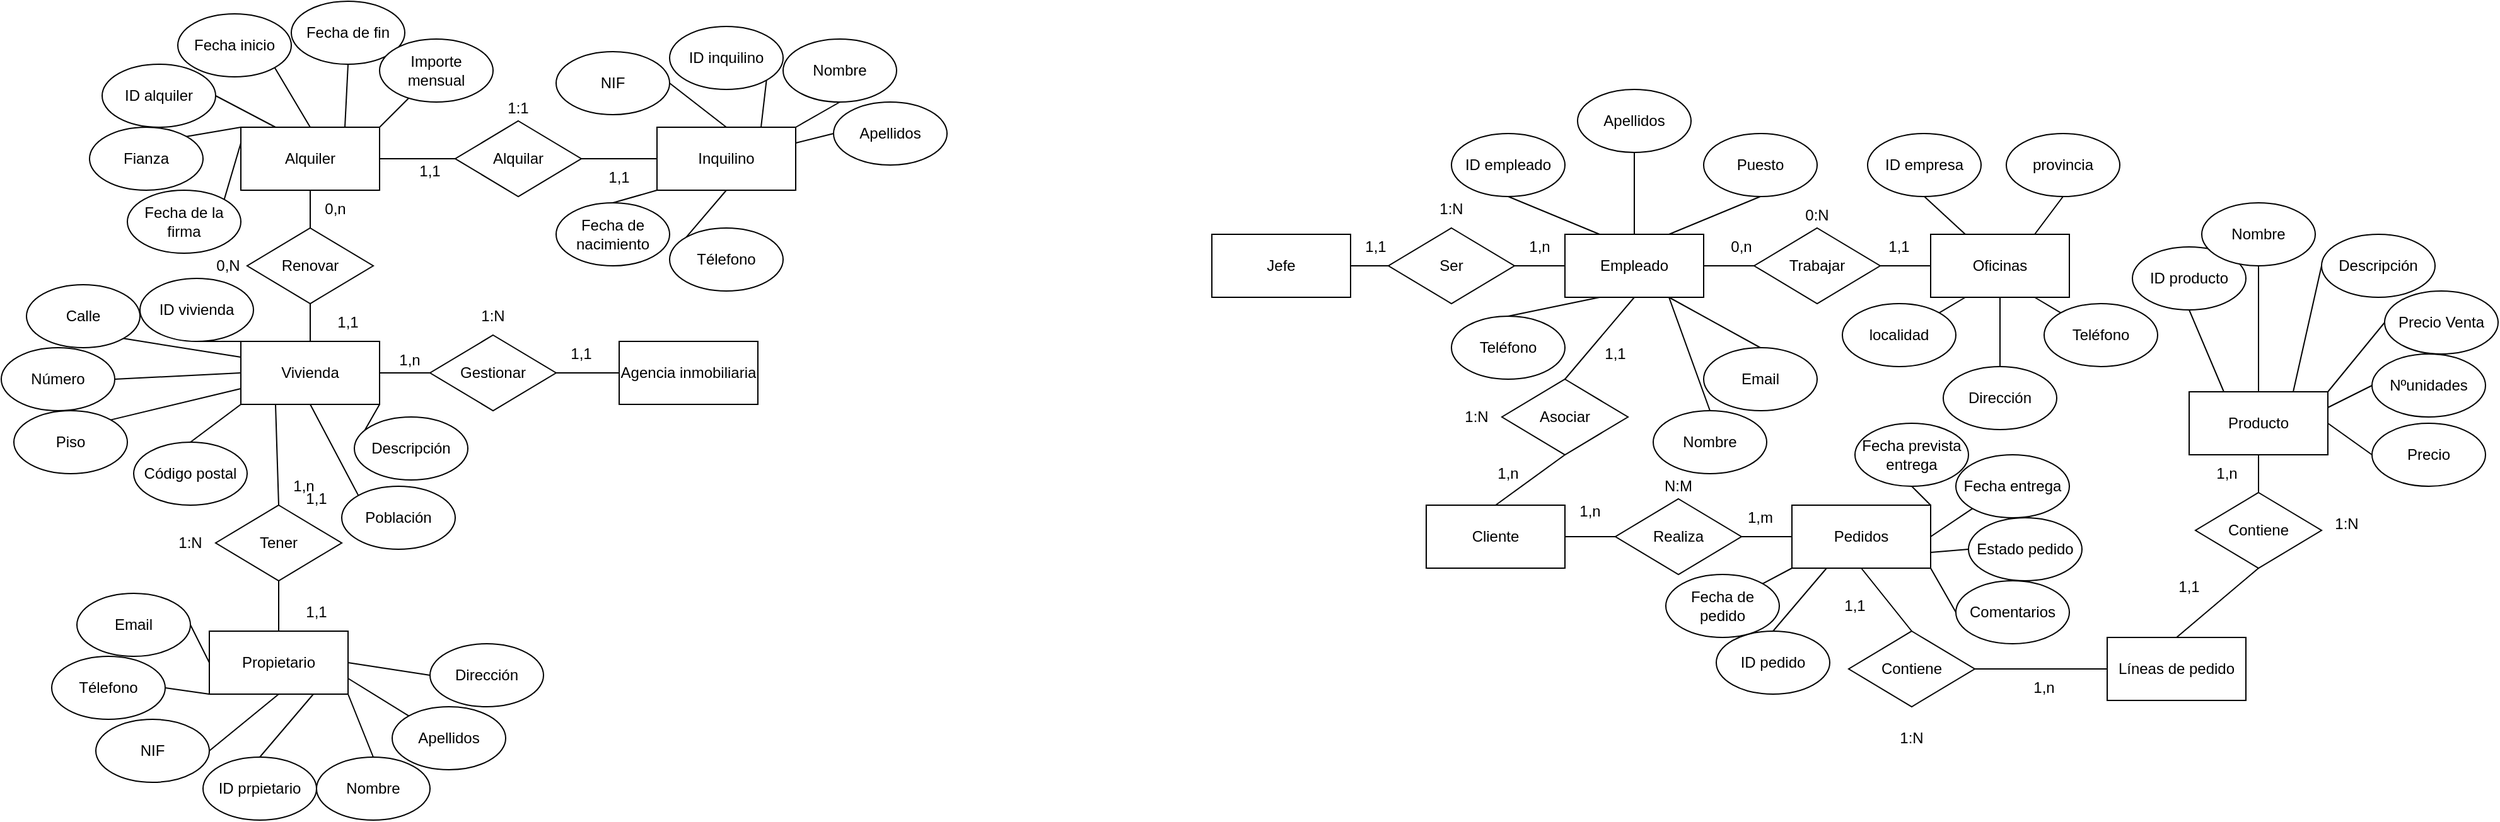 <mxfile version="22.0.4" type="device">
  <diagram name="Página-1" id="ymHSCSZNpB9w1wfMmrl2">
    <mxGraphModel dx="1063" dy="530" grid="1" gridSize="10" guides="1" tooltips="1" connect="1" arrows="1" fold="1" page="1" pageScale="1" pageWidth="827" pageHeight="1169" math="0" shadow="0">
      <root>
        <mxCell id="0" />
        <mxCell id="1" parent="0" />
        <mxCell id="Bia6g73SPW5gVTmrHwiR-15" style="edgeStyle=none;shape=connector;rounded=0;orthogonalLoop=1;jettySize=auto;html=1;exitX=1;exitY=0;exitDx=0;exitDy=0;labelBackgroundColor=default;strokeColor=default;align=center;verticalAlign=middle;fontFamily=Helvetica;fontSize=12;fontColor=default;endArrow=none;" edge="1" parent="1" source="Bia6g73SPW5gVTmrHwiR-1" target="Bia6g73SPW5gVTmrHwiR-11">
          <mxGeometry relative="1" as="geometry" />
        </mxCell>
        <mxCell id="Bia6g73SPW5gVTmrHwiR-16" style="edgeStyle=none;shape=connector;rounded=0;orthogonalLoop=1;jettySize=auto;html=1;exitX=0.75;exitY=0;exitDx=0;exitDy=0;entryX=0.5;entryY=1;entryDx=0;entryDy=0;labelBackgroundColor=default;strokeColor=default;align=center;verticalAlign=middle;fontFamily=Helvetica;fontSize=12;fontColor=default;endArrow=none;" edge="1" parent="1" source="Bia6g73SPW5gVTmrHwiR-1" target="Bia6g73SPW5gVTmrHwiR-10">
          <mxGeometry relative="1" as="geometry" />
        </mxCell>
        <mxCell id="Bia6g73SPW5gVTmrHwiR-17" style="edgeStyle=none;shape=connector;rounded=0;orthogonalLoop=1;jettySize=auto;html=1;exitX=0.5;exitY=0;exitDx=0;exitDy=0;entryX=1;entryY=1;entryDx=0;entryDy=0;labelBackgroundColor=default;strokeColor=default;align=center;verticalAlign=middle;fontFamily=Helvetica;fontSize=12;fontColor=default;endArrow=none;" edge="1" parent="1" source="Bia6g73SPW5gVTmrHwiR-1" target="Bia6g73SPW5gVTmrHwiR-9">
          <mxGeometry relative="1" as="geometry" />
        </mxCell>
        <mxCell id="Bia6g73SPW5gVTmrHwiR-18" style="edgeStyle=none;shape=connector;rounded=0;orthogonalLoop=1;jettySize=auto;html=1;exitX=0.25;exitY=0;exitDx=0;exitDy=0;entryX=1;entryY=0.5;entryDx=0;entryDy=0;labelBackgroundColor=default;strokeColor=default;align=center;verticalAlign=middle;fontFamily=Helvetica;fontSize=12;fontColor=default;endArrow=none;" edge="1" parent="1" source="Bia6g73SPW5gVTmrHwiR-1" target="Bia6g73SPW5gVTmrHwiR-8">
          <mxGeometry relative="1" as="geometry" />
        </mxCell>
        <mxCell id="Bia6g73SPW5gVTmrHwiR-19" style="edgeStyle=none;shape=connector;rounded=0;orthogonalLoop=1;jettySize=auto;html=1;exitX=0;exitY=0;exitDx=0;exitDy=0;entryX=1;entryY=0;entryDx=0;entryDy=0;labelBackgroundColor=default;strokeColor=default;align=center;verticalAlign=middle;fontFamily=Helvetica;fontSize=12;fontColor=default;endArrow=none;" edge="1" parent="1" source="Bia6g73SPW5gVTmrHwiR-1" target="Bia6g73SPW5gVTmrHwiR-12">
          <mxGeometry relative="1" as="geometry" />
        </mxCell>
        <mxCell id="Bia6g73SPW5gVTmrHwiR-20" style="edgeStyle=none;shape=connector;rounded=0;orthogonalLoop=1;jettySize=auto;html=1;exitX=0;exitY=0.25;exitDx=0;exitDy=0;entryX=1;entryY=0;entryDx=0;entryDy=0;labelBackgroundColor=default;strokeColor=default;align=center;verticalAlign=middle;fontFamily=Helvetica;fontSize=12;fontColor=default;endArrow=none;" edge="1" parent="1" source="Bia6g73SPW5gVTmrHwiR-1" target="Bia6g73SPW5gVTmrHwiR-13">
          <mxGeometry relative="1" as="geometry" />
        </mxCell>
        <mxCell id="Bia6g73SPW5gVTmrHwiR-27" style="edgeStyle=none;shape=connector;rounded=0;orthogonalLoop=1;jettySize=auto;html=1;exitX=1;exitY=0.5;exitDx=0;exitDy=0;entryX=0;entryY=0.5;entryDx=0;entryDy=0;labelBackgroundColor=default;strokeColor=default;align=center;verticalAlign=middle;fontFamily=Helvetica;fontSize=12;fontColor=default;endArrow=none;" edge="1" parent="1" source="Bia6g73SPW5gVTmrHwiR-1" target="Bia6g73SPW5gVTmrHwiR-26">
          <mxGeometry relative="1" as="geometry" />
        </mxCell>
        <mxCell id="Bia6g73SPW5gVTmrHwiR-1" value="Alquiler" style="rounded=0;whiteSpace=wrap;html=1;fillColor=default;" vertex="1" parent="1">
          <mxGeometry x="310" y="250" width="110" height="50" as="geometry" />
        </mxCell>
        <mxCell id="Bia6g73SPW5gVTmrHwiR-22" style="edgeStyle=none;shape=connector;rounded=0;orthogonalLoop=1;jettySize=auto;html=1;exitX=0.5;exitY=1;exitDx=0;exitDy=0;entryX=0.5;entryY=0;entryDx=0;entryDy=0;labelBackgroundColor=default;strokeColor=default;align=center;verticalAlign=middle;fontFamily=Helvetica;fontSize=12;fontColor=default;endArrow=none;" edge="1" parent="1" source="Bia6g73SPW5gVTmrHwiR-2" target="Bia6g73SPW5gVTmrHwiR-21">
          <mxGeometry relative="1" as="geometry" />
        </mxCell>
        <mxCell id="Bia6g73SPW5gVTmrHwiR-2" value="Renovar" style="rhombus;whiteSpace=wrap;html=1;" vertex="1" parent="1">
          <mxGeometry x="315" y="330" width="100" height="60" as="geometry" />
        </mxCell>
        <mxCell id="Bia6g73SPW5gVTmrHwiR-6" value="" style="endArrow=none;html=1;rounded=0;labelBackgroundColor=default;strokeColor=default;align=center;verticalAlign=middle;fontFamily=Helvetica;fontSize=11;fontColor=default;shape=connector;entryX=0.5;entryY=1;entryDx=0;entryDy=0;exitX=0.5;exitY=0;exitDx=0;exitDy=0;" edge="1" parent="1" source="Bia6g73SPW5gVTmrHwiR-2" target="Bia6g73SPW5gVTmrHwiR-1">
          <mxGeometry width="50" height="50" relative="1" as="geometry">
            <mxPoint x="390" y="420" as="sourcePoint" />
            <mxPoint x="440" y="370" as="targetPoint" />
          </mxGeometry>
        </mxCell>
        <mxCell id="Bia6g73SPW5gVTmrHwiR-8" value="ID alquiler" style="ellipse;whiteSpace=wrap;html=1;strokeColor=default;align=center;verticalAlign=middle;fontFamily=Helvetica;fontSize=12;fontColor=default;fillColor=default;" vertex="1" parent="1">
          <mxGeometry x="200" y="200" width="90" height="50" as="geometry" />
        </mxCell>
        <mxCell id="Bia6g73SPW5gVTmrHwiR-9" value="Fecha inicio" style="ellipse;whiteSpace=wrap;html=1;strokeColor=default;align=center;verticalAlign=middle;fontFamily=Helvetica;fontSize=12;fontColor=default;fillColor=default;" vertex="1" parent="1">
          <mxGeometry x="260" y="160" width="90" height="50" as="geometry" />
        </mxCell>
        <mxCell id="Bia6g73SPW5gVTmrHwiR-10" value="Fecha de fin" style="ellipse;whiteSpace=wrap;html=1;strokeColor=default;align=center;verticalAlign=middle;fontFamily=Helvetica;fontSize=12;fontColor=default;fillColor=default;" vertex="1" parent="1">
          <mxGeometry x="350" y="150" width="90" height="50" as="geometry" />
        </mxCell>
        <mxCell id="Bia6g73SPW5gVTmrHwiR-11" value="Importe mensual" style="ellipse;whiteSpace=wrap;html=1;strokeColor=default;align=center;verticalAlign=middle;fontFamily=Helvetica;fontSize=12;fontColor=default;fillColor=default;" vertex="1" parent="1">
          <mxGeometry x="420" y="180" width="90" height="50" as="geometry" />
        </mxCell>
        <mxCell id="Bia6g73SPW5gVTmrHwiR-12" value="Fianza" style="ellipse;whiteSpace=wrap;html=1;strokeColor=default;align=center;verticalAlign=middle;fontFamily=Helvetica;fontSize=12;fontColor=default;fillColor=default;" vertex="1" parent="1">
          <mxGeometry x="190" y="250" width="90" height="50" as="geometry" />
        </mxCell>
        <mxCell id="Bia6g73SPW5gVTmrHwiR-13" value="Fecha de la firma" style="ellipse;whiteSpace=wrap;html=1;strokeColor=default;align=center;verticalAlign=middle;fontFamily=Helvetica;fontSize=12;fontColor=default;fillColor=default;" vertex="1" parent="1">
          <mxGeometry x="220" y="300" width="90" height="50" as="geometry" />
        </mxCell>
        <mxCell id="Bia6g73SPW5gVTmrHwiR-14" style="edgeStyle=none;shape=connector;rounded=0;orthogonalLoop=1;jettySize=auto;html=1;exitX=0.5;exitY=1;exitDx=0;exitDy=0;labelBackgroundColor=default;strokeColor=default;align=center;verticalAlign=middle;fontFamily=Helvetica;fontSize=12;fontColor=default;endArrow=none;" edge="1" parent="1" source="Bia6g73SPW5gVTmrHwiR-11" target="Bia6g73SPW5gVTmrHwiR-11">
          <mxGeometry relative="1" as="geometry" />
        </mxCell>
        <mxCell id="Bia6g73SPW5gVTmrHwiR-43" style="edgeStyle=none;shape=connector;rounded=0;orthogonalLoop=1;jettySize=auto;html=1;exitX=1;exitY=0.5;exitDx=0;exitDy=0;entryX=0;entryY=0.5;entryDx=0;entryDy=0;labelBackgroundColor=default;strokeColor=default;align=center;verticalAlign=middle;fontFamily=Helvetica;fontSize=12;fontColor=default;endArrow=none;" edge="1" parent="1" source="Bia6g73SPW5gVTmrHwiR-21" target="Bia6g73SPW5gVTmrHwiR-42">
          <mxGeometry relative="1" as="geometry" />
        </mxCell>
        <mxCell id="Bia6g73SPW5gVTmrHwiR-53" style="edgeStyle=none;shape=connector;rounded=0;orthogonalLoop=1;jettySize=auto;html=1;exitX=0;exitY=0;exitDx=0;exitDy=0;entryX=0.5;entryY=1;entryDx=0;entryDy=0;labelBackgroundColor=default;strokeColor=default;align=center;verticalAlign=middle;fontFamily=Helvetica;fontSize=12;fontColor=default;endArrow=none;" edge="1" parent="1" source="Bia6g73SPW5gVTmrHwiR-21" target="Bia6g73SPW5gVTmrHwiR-46">
          <mxGeometry relative="1" as="geometry" />
        </mxCell>
        <mxCell id="Bia6g73SPW5gVTmrHwiR-54" style="edgeStyle=none;shape=connector;rounded=0;orthogonalLoop=1;jettySize=auto;html=1;exitX=0;exitY=0.25;exitDx=0;exitDy=0;entryX=1;entryY=1;entryDx=0;entryDy=0;labelBackgroundColor=default;strokeColor=default;align=center;verticalAlign=middle;fontFamily=Helvetica;fontSize=12;fontColor=default;endArrow=none;" edge="1" parent="1" source="Bia6g73SPW5gVTmrHwiR-21" target="Bia6g73SPW5gVTmrHwiR-47">
          <mxGeometry relative="1" as="geometry" />
        </mxCell>
        <mxCell id="Bia6g73SPW5gVTmrHwiR-55" style="edgeStyle=none;shape=connector;rounded=0;orthogonalLoop=1;jettySize=auto;html=1;exitX=0;exitY=0.5;exitDx=0;exitDy=0;entryX=1;entryY=0.5;entryDx=0;entryDy=0;labelBackgroundColor=default;strokeColor=default;align=center;verticalAlign=middle;fontFamily=Helvetica;fontSize=12;fontColor=default;endArrow=none;" edge="1" parent="1" source="Bia6g73SPW5gVTmrHwiR-21" target="Bia6g73SPW5gVTmrHwiR-48">
          <mxGeometry relative="1" as="geometry" />
        </mxCell>
        <mxCell id="Bia6g73SPW5gVTmrHwiR-56" style="edgeStyle=none;shape=connector;rounded=0;orthogonalLoop=1;jettySize=auto;html=1;exitX=0;exitY=0.75;exitDx=0;exitDy=0;entryX=1;entryY=0;entryDx=0;entryDy=0;labelBackgroundColor=default;strokeColor=default;align=center;verticalAlign=middle;fontFamily=Helvetica;fontSize=12;fontColor=default;endArrow=none;" edge="1" parent="1" source="Bia6g73SPW5gVTmrHwiR-21" target="Bia6g73SPW5gVTmrHwiR-49">
          <mxGeometry relative="1" as="geometry" />
        </mxCell>
        <mxCell id="Bia6g73SPW5gVTmrHwiR-58" style="edgeStyle=none;shape=connector;rounded=0;orthogonalLoop=1;jettySize=auto;html=1;exitX=0;exitY=1;exitDx=0;exitDy=0;entryX=0.5;entryY=0;entryDx=0;entryDy=0;labelBackgroundColor=default;strokeColor=default;align=center;verticalAlign=middle;fontFamily=Helvetica;fontSize=12;fontColor=default;endArrow=none;" edge="1" parent="1" source="Bia6g73SPW5gVTmrHwiR-21" target="Bia6g73SPW5gVTmrHwiR-50">
          <mxGeometry relative="1" as="geometry" />
        </mxCell>
        <mxCell id="Bia6g73SPW5gVTmrHwiR-59" style="edgeStyle=none;shape=connector;rounded=0;orthogonalLoop=1;jettySize=auto;html=1;exitX=0.5;exitY=1;exitDx=0;exitDy=0;entryX=0;entryY=0;entryDx=0;entryDy=0;labelBackgroundColor=default;strokeColor=default;align=center;verticalAlign=middle;fontFamily=Helvetica;fontSize=12;fontColor=default;endArrow=none;" edge="1" parent="1" source="Bia6g73SPW5gVTmrHwiR-21" target="Bia6g73SPW5gVTmrHwiR-51">
          <mxGeometry relative="1" as="geometry" />
        </mxCell>
        <mxCell id="Bia6g73SPW5gVTmrHwiR-60" style="edgeStyle=none;shape=connector;rounded=0;orthogonalLoop=1;jettySize=auto;html=1;exitX=1;exitY=1;exitDx=0;exitDy=0;entryX=0;entryY=0.5;entryDx=0;entryDy=0;labelBackgroundColor=default;strokeColor=default;align=center;verticalAlign=middle;fontFamily=Helvetica;fontSize=12;fontColor=default;endArrow=none;" edge="1" parent="1" source="Bia6g73SPW5gVTmrHwiR-21" target="Bia6g73SPW5gVTmrHwiR-52">
          <mxGeometry relative="1" as="geometry" />
        </mxCell>
        <mxCell id="Bia6g73SPW5gVTmrHwiR-63" style="edgeStyle=none;shape=connector;rounded=0;orthogonalLoop=1;jettySize=auto;html=1;exitX=0.25;exitY=1;exitDx=0;exitDy=0;entryX=0.5;entryY=0;entryDx=0;entryDy=0;labelBackgroundColor=default;strokeColor=default;align=center;verticalAlign=middle;fontFamily=Helvetica;fontSize=12;fontColor=default;endArrow=none;" edge="1" parent="1" source="Bia6g73SPW5gVTmrHwiR-21" target="Bia6g73SPW5gVTmrHwiR-61">
          <mxGeometry relative="1" as="geometry" />
        </mxCell>
        <mxCell id="Bia6g73SPW5gVTmrHwiR-21" value="Vivienda" style="rounded=0;whiteSpace=wrap;html=1;fillColor=default;" vertex="1" parent="1">
          <mxGeometry x="310" y="420" width="110" height="50" as="geometry" />
        </mxCell>
        <mxCell id="Bia6g73SPW5gVTmrHwiR-23" value="0,n" style="text;html=1;strokeColor=none;fillColor=none;align=center;verticalAlign=middle;whiteSpace=wrap;rounded=0;fontSize=12;fontFamily=Helvetica;fontColor=default;" vertex="1" parent="1">
          <mxGeometry x="355" y="300" width="60" height="30" as="geometry" />
        </mxCell>
        <mxCell id="Bia6g73SPW5gVTmrHwiR-24" value="1,1" style="text;html=1;strokeColor=none;fillColor=none;align=center;verticalAlign=middle;whiteSpace=wrap;rounded=0;fontSize=12;fontFamily=Helvetica;fontColor=default;" vertex="1" parent="1">
          <mxGeometry x="365" y="390" width="60" height="30" as="geometry" />
        </mxCell>
        <mxCell id="Bia6g73SPW5gVTmrHwiR-25" value="0,N" style="text;html=1;strokeColor=none;fillColor=none;align=center;verticalAlign=middle;whiteSpace=wrap;rounded=0;fontSize=12;fontFamily=Helvetica;fontColor=default;" vertex="1" parent="1">
          <mxGeometry x="270" y="345" width="60" height="30" as="geometry" />
        </mxCell>
        <mxCell id="Bia6g73SPW5gVTmrHwiR-29" style="edgeStyle=none;shape=connector;rounded=0;orthogonalLoop=1;jettySize=auto;html=1;exitX=1;exitY=0.5;exitDx=0;exitDy=0;entryX=0;entryY=0.5;entryDx=0;entryDy=0;labelBackgroundColor=default;strokeColor=default;align=center;verticalAlign=middle;fontFamily=Helvetica;fontSize=12;fontColor=default;endArrow=none;" edge="1" parent="1" source="Bia6g73SPW5gVTmrHwiR-26" target="Bia6g73SPW5gVTmrHwiR-28">
          <mxGeometry relative="1" as="geometry" />
        </mxCell>
        <mxCell id="Bia6g73SPW5gVTmrHwiR-26" value="Alquilar" style="rhombus;whiteSpace=wrap;html=1;" vertex="1" parent="1">
          <mxGeometry x="480" y="245" width="100" height="60" as="geometry" />
        </mxCell>
        <mxCell id="Bia6g73SPW5gVTmrHwiR-36" style="edgeStyle=none;shape=connector;rounded=0;orthogonalLoop=1;jettySize=auto;html=1;exitX=1;exitY=0.25;exitDx=0;exitDy=0;entryX=0;entryY=0.5;entryDx=0;entryDy=0;labelBackgroundColor=default;strokeColor=default;align=center;verticalAlign=middle;fontFamily=Helvetica;fontSize=12;fontColor=default;endArrow=none;" edge="1" parent="1" source="Bia6g73SPW5gVTmrHwiR-28" target="Bia6g73SPW5gVTmrHwiR-33">
          <mxGeometry relative="1" as="geometry" />
        </mxCell>
        <mxCell id="Bia6g73SPW5gVTmrHwiR-37" style="edgeStyle=none;shape=connector;rounded=0;orthogonalLoop=1;jettySize=auto;html=1;exitX=1;exitY=0;exitDx=0;exitDy=0;entryX=0.5;entryY=1;entryDx=0;entryDy=0;labelBackgroundColor=default;strokeColor=default;align=center;verticalAlign=middle;fontFamily=Helvetica;fontSize=12;fontColor=default;endArrow=none;" edge="1" parent="1" source="Bia6g73SPW5gVTmrHwiR-28" target="Bia6g73SPW5gVTmrHwiR-32">
          <mxGeometry relative="1" as="geometry" />
        </mxCell>
        <mxCell id="Bia6g73SPW5gVTmrHwiR-38" style="edgeStyle=none;shape=connector;rounded=0;orthogonalLoop=1;jettySize=auto;html=1;exitX=0.75;exitY=0;exitDx=0;exitDy=0;entryX=1;entryY=1;entryDx=0;entryDy=0;labelBackgroundColor=default;strokeColor=default;align=center;verticalAlign=middle;fontFamily=Helvetica;fontSize=12;fontColor=default;endArrow=none;" edge="1" parent="1" source="Bia6g73SPW5gVTmrHwiR-28" target="Bia6g73SPW5gVTmrHwiR-31">
          <mxGeometry relative="1" as="geometry" />
        </mxCell>
        <mxCell id="Bia6g73SPW5gVTmrHwiR-39" style="edgeStyle=none;shape=connector;rounded=0;orthogonalLoop=1;jettySize=auto;html=1;exitX=0.5;exitY=0;exitDx=0;exitDy=0;entryX=1;entryY=0.5;entryDx=0;entryDy=0;labelBackgroundColor=default;strokeColor=default;align=center;verticalAlign=middle;fontFamily=Helvetica;fontSize=12;fontColor=default;endArrow=none;" edge="1" parent="1" source="Bia6g73SPW5gVTmrHwiR-28" target="Bia6g73SPW5gVTmrHwiR-30">
          <mxGeometry relative="1" as="geometry" />
        </mxCell>
        <mxCell id="Bia6g73SPW5gVTmrHwiR-40" style="edgeStyle=none;shape=connector;rounded=0;orthogonalLoop=1;jettySize=auto;html=1;exitX=0;exitY=1;exitDx=0;exitDy=0;entryX=0.5;entryY=0;entryDx=0;entryDy=0;labelBackgroundColor=default;strokeColor=default;align=center;verticalAlign=middle;fontFamily=Helvetica;fontSize=12;fontColor=default;endArrow=none;" edge="1" parent="1" source="Bia6g73SPW5gVTmrHwiR-28" target="Bia6g73SPW5gVTmrHwiR-34">
          <mxGeometry relative="1" as="geometry" />
        </mxCell>
        <mxCell id="Bia6g73SPW5gVTmrHwiR-41" style="edgeStyle=none;shape=connector;rounded=0;orthogonalLoop=1;jettySize=auto;html=1;exitX=0.5;exitY=1;exitDx=0;exitDy=0;entryX=0;entryY=0;entryDx=0;entryDy=0;labelBackgroundColor=default;strokeColor=default;align=center;verticalAlign=middle;fontFamily=Helvetica;fontSize=12;fontColor=default;endArrow=none;" edge="1" parent="1" source="Bia6g73SPW5gVTmrHwiR-28" target="Bia6g73SPW5gVTmrHwiR-35">
          <mxGeometry relative="1" as="geometry" />
        </mxCell>
        <mxCell id="Bia6g73SPW5gVTmrHwiR-28" value="Inquilino" style="rounded=0;whiteSpace=wrap;html=1;fillColor=default;" vertex="1" parent="1">
          <mxGeometry x="640" y="250" width="110" height="50" as="geometry" />
        </mxCell>
        <mxCell id="Bia6g73SPW5gVTmrHwiR-30" value="NIF" style="ellipse;whiteSpace=wrap;html=1;strokeColor=default;align=center;verticalAlign=middle;fontFamily=Helvetica;fontSize=12;fontColor=default;fillColor=default;" vertex="1" parent="1">
          <mxGeometry x="560" y="190" width="90" height="50" as="geometry" />
        </mxCell>
        <mxCell id="Bia6g73SPW5gVTmrHwiR-31" value="ID inquilino" style="ellipse;whiteSpace=wrap;html=1;strokeColor=default;align=center;verticalAlign=middle;fontFamily=Helvetica;fontSize=12;fontColor=default;fillColor=default;" vertex="1" parent="1">
          <mxGeometry x="650" y="170" width="90" height="50" as="geometry" />
        </mxCell>
        <mxCell id="Bia6g73SPW5gVTmrHwiR-32" value="Nombre" style="ellipse;whiteSpace=wrap;html=1;strokeColor=default;align=center;verticalAlign=middle;fontFamily=Helvetica;fontSize=12;fontColor=default;fillColor=default;" vertex="1" parent="1">
          <mxGeometry x="740" y="180" width="90" height="50" as="geometry" />
        </mxCell>
        <mxCell id="Bia6g73SPW5gVTmrHwiR-33" value="Apellidos" style="ellipse;whiteSpace=wrap;html=1;strokeColor=default;align=center;verticalAlign=middle;fontFamily=Helvetica;fontSize=12;fontColor=default;fillColor=default;" vertex="1" parent="1">
          <mxGeometry x="780" y="230" width="90" height="50" as="geometry" />
        </mxCell>
        <mxCell id="Bia6g73SPW5gVTmrHwiR-34" value="Fecha de nacimiento" style="ellipse;whiteSpace=wrap;html=1;strokeColor=default;align=center;verticalAlign=middle;fontFamily=Helvetica;fontSize=12;fontColor=default;fillColor=default;" vertex="1" parent="1">
          <mxGeometry x="560" y="310" width="90" height="50" as="geometry" />
        </mxCell>
        <mxCell id="Bia6g73SPW5gVTmrHwiR-35" value="Télefono" style="ellipse;whiteSpace=wrap;html=1;strokeColor=default;align=center;verticalAlign=middle;fontFamily=Helvetica;fontSize=12;fontColor=default;fillColor=default;" vertex="1" parent="1">
          <mxGeometry x="650" y="330" width="90" height="50" as="geometry" />
        </mxCell>
        <mxCell id="Bia6g73SPW5gVTmrHwiR-45" style="edgeStyle=none;shape=connector;rounded=0;orthogonalLoop=1;jettySize=auto;html=1;exitX=1;exitY=0.5;exitDx=0;exitDy=0;entryX=0;entryY=0.5;entryDx=0;entryDy=0;labelBackgroundColor=default;strokeColor=default;align=center;verticalAlign=middle;fontFamily=Helvetica;fontSize=12;fontColor=default;endArrow=none;" edge="1" parent="1" source="Bia6g73SPW5gVTmrHwiR-42" target="Bia6g73SPW5gVTmrHwiR-44">
          <mxGeometry relative="1" as="geometry" />
        </mxCell>
        <mxCell id="Bia6g73SPW5gVTmrHwiR-42" value="Gestionar" style="rhombus;whiteSpace=wrap;html=1;" vertex="1" parent="1">
          <mxGeometry x="460" y="415" width="100" height="60" as="geometry" />
        </mxCell>
        <mxCell id="Bia6g73SPW5gVTmrHwiR-44" value="Agencia inmobiliaria" style="rounded=0;whiteSpace=wrap;html=1;fillColor=default;" vertex="1" parent="1">
          <mxGeometry x="610" y="420" width="110" height="50" as="geometry" />
        </mxCell>
        <mxCell id="Bia6g73SPW5gVTmrHwiR-46" value="ID vivienda" style="ellipse;whiteSpace=wrap;html=1;strokeColor=default;align=center;verticalAlign=middle;fontFamily=Helvetica;fontSize=12;fontColor=default;fillColor=default;" vertex="1" parent="1">
          <mxGeometry x="230" y="370" width="90" height="50" as="geometry" />
        </mxCell>
        <mxCell id="Bia6g73SPW5gVTmrHwiR-47" value="Calle" style="ellipse;whiteSpace=wrap;html=1;strokeColor=default;align=center;verticalAlign=middle;fontFamily=Helvetica;fontSize=12;fontColor=default;fillColor=default;" vertex="1" parent="1">
          <mxGeometry x="140" y="375" width="90" height="50" as="geometry" />
        </mxCell>
        <mxCell id="Bia6g73SPW5gVTmrHwiR-48" value="Número" style="ellipse;whiteSpace=wrap;html=1;strokeColor=default;align=center;verticalAlign=middle;fontFamily=Helvetica;fontSize=12;fontColor=default;fillColor=default;" vertex="1" parent="1">
          <mxGeometry x="120" y="425" width="90" height="50" as="geometry" />
        </mxCell>
        <mxCell id="Bia6g73SPW5gVTmrHwiR-49" value="Piso" style="ellipse;whiteSpace=wrap;html=1;strokeColor=default;align=center;verticalAlign=middle;fontFamily=Helvetica;fontSize=12;fontColor=default;fillColor=default;" vertex="1" parent="1">
          <mxGeometry x="130" y="475" width="90" height="50" as="geometry" />
        </mxCell>
        <mxCell id="Bia6g73SPW5gVTmrHwiR-50" value="Código postal" style="ellipse;whiteSpace=wrap;html=1;strokeColor=default;align=center;verticalAlign=middle;fontFamily=Helvetica;fontSize=12;fontColor=default;fillColor=default;" vertex="1" parent="1">
          <mxGeometry x="225" y="500" width="90" height="50" as="geometry" />
        </mxCell>
        <mxCell id="Bia6g73SPW5gVTmrHwiR-51" value="Población" style="ellipse;whiteSpace=wrap;html=1;strokeColor=default;align=center;verticalAlign=middle;fontFamily=Helvetica;fontSize=12;fontColor=default;fillColor=default;" vertex="1" parent="1">
          <mxGeometry x="390" y="535" width="90" height="50" as="geometry" />
        </mxCell>
        <mxCell id="Bia6g73SPW5gVTmrHwiR-52" value="Descripción" style="ellipse;whiteSpace=wrap;html=1;strokeColor=default;align=center;verticalAlign=middle;fontFamily=Helvetica;fontSize=12;fontColor=default;fillColor=default;" vertex="1" parent="1">
          <mxGeometry x="400" y="480" width="90" height="50" as="geometry" />
        </mxCell>
        <mxCell id="Bia6g73SPW5gVTmrHwiR-64" style="edgeStyle=none;shape=connector;rounded=0;orthogonalLoop=1;jettySize=auto;html=1;exitX=0.5;exitY=1;exitDx=0;exitDy=0;entryX=0.5;entryY=0;entryDx=0;entryDy=0;labelBackgroundColor=default;strokeColor=default;align=center;verticalAlign=middle;fontFamily=Helvetica;fontSize=12;fontColor=default;endArrow=none;" edge="1" parent="1" source="Bia6g73SPW5gVTmrHwiR-61" target="Bia6g73SPW5gVTmrHwiR-62">
          <mxGeometry relative="1" as="geometry" />
        </mxCell>
        <mxCell id="Bia6g73SPW5gVTmrHwiR-61" value="Tener" style="rhombus;whiteSpace=wrap;html=1;" vertex="1" parent="1">
          <mxGeometry x="290" y="550" width="100" height="60" as="geometry" />
        </mxCell>
        <mxCell id="Bia6g73SPW5gVTmrHwiR-78" style="edgeStyle=none;shape=connector;rounded=0;orthogonalLoop=1;jettySize=auto;html=1;exitX=1;exitY=0.5;exitDx=0;exitDy=0;entryX=0;entryY=0.5;entryDx=0;entryDy=0;labelBackgroundColor=default;strokeColor=default;align=center;verticalAlign=middle;fontFamily=Helvetica;fontSize=12;fontColor=default;endArrow=none;" edge="1" parent="1" source="Bia6g73SPW5gVTmrHwiR-62" target="Bia6g73SPW5gVTmrHwiR-76">
          <mxGeometry relative="1" as="geometry" />
        </mxCell>
        <mxCell id="Bia6g73SPW5gVTmrHwiR-79" style="edgeStyle=none;shape=connector;rounded=0;orthogonalLoop=1;jettySize=auto;html=1;exitX=1;exitY=0.75;exitDx=0;exitDy=0;entryX=0;entryY=0;entryDx=0;entryDy=0;labelBackgroundColor=default;strokeColor=default;align=center;verticalAlign=middle;fontFamily=Helvetica;fontSize=12;fontColor=default;endArrow=none;" edge="1" parent="1" source="Bia6g73SPW5gVTmrHwiR-62" target="Bia6g73SPW5gVTmrHwiR-73">
          <mxGeometry relative="1" as="geometry" />
        </mxCell>
        <mxCell id="Bia6g73SPW5gVTmrHwiR-80" style="edgeStyle=none;shape=connector;rounded=0;orthogonalLoop=1;jettySize=auto;html=1;exitX=1;exitY=1;exitDx=0;exitDy=0;entryX=0.5;entryY=0;entryDx=0;entryDy=0;labelBackgroundColor=default;strokeColor=default;align=center;verticalAlign=middle;fontFamily=Helvetica;fontSize=12;fontColor=default;endArrow=none;" edge="1" parent="1" source="Bia6g73SPW5gVTmrHwiR-62" target="Bia6g73SPW5gVTmrHwiR-72">
          <mxGeometry relative="1" as="geometry" />
        </mxCell>
        <mxCell id="Bia6g73SPW5gVTmrHwiR-81" style="edgeStyle=none;shape=connector;rounded=0;orthogonalLoop=1;jettySize=auto;html=1;exitX=0.75;exitY=1;exitDx=0;exitDy=0;entryX=0.5;entryY=0;entryDx=0;entryDy=0;labelBackgroundColor=default;strokeColor=default;align=center;verticalAlign=middle;fontFamily=Helvetica;fontSize=12;fontColor=default;endArrow=none;" edge="1" parent="1" source="Bia6g73SPW5gVTmrHwiR-62" target="Bia6g73SPW5gVTmrHwiR-71">
          <mxGeometry relative="1" as="geometry" />
        </mxCell>
        <mxCell id="Bia6g73SPW5gVTmrHwiR-82" style="edgeStyle=none;shape=connector;rounded=0;orthogonalLoop=1;jettySize=auto;html=1;exitX=0.5;exitY=1;exitDx=0;exitDy=0;entryX=1;entryY=0.5;entryDx=0;entryDy=0;labelBackgroundColor=default;strokeColor=default;align=center;verticalAlign=middle;fontFamily=Helvetica;fontSize=12;fontColor=default;endArrow=none;" edge="1" parent="1" source="Bia6g73SPW5gVTmrHwiR-62" target="Bia6g73SPW5gVTmrHwiR-70">
          <mxGeometry relative="1" as="geometry" />
        </mxCell>
        <mxCell id="Bia6g73SPW5gVTmrHwiR-83" style="edgeStyle=none;shape=connector;rounded=0;orthogonalLoop=1;jettySize=auto;html=1;exitX=0;exitY=1;exitDx=0;exitDy=0;entryX=1;entryY=0.5;entryDx=0;entryDy=0;labelBackgroundColor=default;strokeColor=default;align=center;verticalAlign=middle;fontFamily=Helvetica;fontSize=12;fontColor=default;endArrow=none;" edge="1" parent="1" source="Bia6g73SPW5gVTmrHwiR-62" target="Bia6g73SPW5gVTmrHwiR-74">
          <mxGeometry relative="1" as="geometry" />
        </mxCell>
        <mxCell id="Bia6g73SPW5gVTmrHwiR-84" style="edgeStyle=none;shape=connector;rounded=0;orthogonalLoop=1;jettySize=auto;html=1;exitX=0;exitY=0.5;exitDx=0;exitDy=0;entryX=1;entryY=0.5;entryDx=0;entryDy=0;labelBackgroundColor=default;strokeColor=default;align=center;verticalAlign=middle;fontFamily=Helvetica;fontSize=12;fontColor=default;endArrow=none;" edge="1" parent="1" source="Bia6g73SPW5gVTmrHwiR-62" target="Bia6g73SPW5gVTmrHwiR-77">
          <mxGeometry relative="1" as="geometry" />
        </mxCell>
        <mxCell id="Bia6g73SPW5gVTmrHwiR-62" value="Propietario" style="rounded=0;whiteSpace=wrap;html=1;fillColor=default;" vertex="1" parent="1">
          <mxGeometry x="285" y="650" width="110" height="50" as="geometry" />
        </mxCell>
        <mxCell id="Bia6g73SPW5gVTmrHwiR-70" value="NIF" style="ellipse;whiteSpace=wrap;html=1;strokeColor=default;align=center;verticalAlign=middle;fontFamily=Helvetica;fontSize=12;fontColor=default;fillColor=default;" vertex="1" parent="1">
          <mxGeometry x="195" y="720" width="90" height="50" as="geometry" />
        </mxCell>
        <mxCell id="Bia6g73SPW5gVTmrHwiR-71" value="ID prpietario" style="ellipse;whiteSpace=wrap;html=1;strokeColor=default;align=center;verticalAlign=middle;fontFamily=Helvetica;fontSize=12;fontColor=default;fillColor=default;" vertex="1" parent="1">
          <mxGeometry x="280" y="750" width="90" height="50" as="geometry" />
        </mxCell>
        <mxCell id="Bia6g73SPW5gVTmrHwiR-72" value="Nombre" style="ellipse;whiteSpace=wrap;html=1;strokeColor=default;align=center;verticalAlign=middle;fontFamily=Helvetica;fontSize=12;fontColor=default;fillColor=default;" vertex="1" parent="1">
          <mxGeometry x="370" y="750" width="90" height="50" as="geometry" />
        </mxCell>
        <mxCell id="Bia6g73SPW5gVTmrHwiR-73" value="Apellidos" style="ellipse;whiteSpace=wrap;html=1;strokeColor=default;align=center;verticalAlign=middle;fontFamily=Helvetica;fontSize=12;fontColor=default;fillColor=default;" vertex="1" parent="1">
          <mxGeometry x="430" y="710" width="90" height="50" as="geometry" />
        </mxCell>
        <mxCell id="Bia6g73SPW5gVTmrHwiR-74" value="Télefono" style="ellipse;whiteSpace=wrap;html=1;strokeColor=default;align=center;verticalAlign=middle;fontFamily=Helvetica;fontSize=12;fontColor=default;fillColor=default;" vertex="1" parent="1">
          <mxGeometry x="160" y="670" width="90" height="50" as="geometry" />
        </mxCell>
        <mxCell id="Bia6g73SPW5gVTmrHwiR-76" value="Dirección" style="ellipse;whiteSpace=wrap;html=1;strokeColor=default;align=center;verticalAlign=middle;fontFamily=Helvetica;fontSize=12;fontColor=default;fillColor=default;" vertex="1" parent="1">
          <mxGeometry x="460" y="660" width="90" height="50" as="geometry" />
        </mxCell>
        <mxCell id="Bia6g73SPW5gVTmrHwiR-77" value="Email" style="ellipse;whiteSpace=wrap;html=1;strokeColor=default;align=center;verticalAlign=middle;fontFamily=Helvetica;fontSize=12;fontColor=default;fillColor=default;" vertex="1" parent="1">
          <mxGeometry x="180" y="620" width="90" height="50" as="geometry" />
        </mxCell>
        <mxCell id="Bia6g73SPW5gVTmrHwiR-85" value="1,n" style="text;html=1;strokeColor=none;fillColor=none;align=center;verticalAlign=middle;whiteSpace=wrap;rounded=0;fontSize=12;fontFamily=Helvetica;fontColor=default;" vertex="1" parent="1">
          <mxGeometry x="330" y="520" width="60" height="30" as="geometry" />
        </mxCell>
        <mxCell id="Bia6g73SPW5gVTmrHwiR-86" value="1,1" style="text;html=1;strokeColor=none;fillColor=none;align=center;verticalAlign=middle;whiteSpace=wrap;rounded=0;fontSize=12;fontFamily=Helvetica;fontColor=default;" vertex="1" parent="1">
          <mxGeometry x="340" y="530" width="60" height="30" as="geometry" />
        </mxCell>
        <mxCell id="Bia6g73SPW5gVTmrHwiR-87" value="1,1" style="text;html=1;strokeColor=none;fillColor=none;align=center;verticalAlign=middle;whiteSpace=wrap;rounded=0;fontSize=12;fontFamily=Helvetica;fontColor=default;" vertex="1" parent="1">
          <mxGeometry x="340" y="620" width="60" height="30" as="geometry" />
        </mxCell>
        <mxCell id="Bia6g73SPW5gVTmrHwiR-88" value="1:N" style="text;html=1;strokeColor=none;fillColor=none;align=center;verticalAlign=middle;whiteSpace=wrap;rounded=0;fontSize=12;fontFamily=Helvetica;fontColor=default;" vertex="1" parent="1">
          <mxGeometry x="240" y="565" width="60" height="30" as="geometry" />
        </mxCell>
        <mxCell id="Bia6g73SPW5gVTmrHwiR-89" value="1,n" style="text;html=1;strokeColor=none;fillColor=none;align=center;verticalAlign=middle;whiteSpace=wrap;rounded=0;fontSize=12;fontFamily=Helvetica;fontColor=default;" vertex="1" parent="1">
          <mxGeometry x="414" y="420" width="60" height="30" as="geometry" />
        </mxCell>
        <mxCell id="Bia6g73SPW5gVTmrHwiR-90" value="1,1" style="text;html=1;strokeColor=none;fillColor=none;align=center;verticalAlign=middle;whiteSpace=wrap;rounded=0;fontSize=12;fontFamily=Helvetica;fontColor=default;" vertex="1" parent="1">
          <mxGeometry x="550" y="415" width="60" height="30" as="geometry" />
        </mxCell>
        <mxCell id="Bia6g73SPW5gVTmrHwiR-91" value="1:N" style="text;html=1;strokeColor=none;fillColor=none;align=center;verticalAlign=middle;whiteSpace=wrap;rounded=0;fontSize=12;fontFamily=Helvetica;fontColor=default;" vertex="1" parent="1">
          <mxGeometry x="480" y="385" width="60" height="30" as="geometry" />
        </mxCell>
        <mxCell id="Bia6g73SPW5gVTmrHwiR-92" value="1,1" style="text;html=1;strokeColor=none;fillColor=none;align=center;verticalAlign=middle;whiteSpace=wrap;rounded=0;fontSize=12;fontFamily=Helvetica;fontColor=default;" vertex="1" parent="1">
          <mxGeometry x="430" y="270" width="60" height="30" as="geometry" />
        </mxCell>
        <mxCell id="Bia6g73SPW5gVTmrHwiR-93" value="1,1" style="text;html=1;strokeColor=none;fillColor=none;align=center;verticalAlign=middle;whiteSpace=wrap;rounded=0;fontSize=12;fontFamily=Helvetica;fontColor=default;" vertex="1" parent="1">
          <mxGeometry x="580" y="275" width="60" height="30" as="geometry" />
        </mxCell>
        <mxCell id="Bia6g73SPW5gVTmrHwiR-94" value="1:1" style="text;html=1;strokeColor=none;fillColor=none;align=center;verticalAlign=middle;whiteSpace=wrap;rounded=0;fontSize=12;fontFamily=Helvetica;fontColor=default;" vertex="1" parent="1">
          <mxGeometry x="500" y="220" width="60" height="30" as="geometry" />
        </mxCell>
        <mxCell id="Bia6g73SPW5gVTmrHwiR-99" style="edgeStyle=none;shape=connector;rounded=0;orthogonalLoop=1;jettySize=auto;html=1;exitX=1;exitY=0.5;exitDx=0;exitDy=0;entryX=0;entryY=0.5;entryDx=0;entryDy=0;labelBackgroundColor=default;strokeColor=default;align=center;verticalAlign=middle;fontFamily=Helvetica;fontSize=12;fontColor=default;endArrow=none;" edge="1" parent="1" source="Bia6g73SPW5gVTmrHwiR-95" target="Bia6g73SPW5gVTmrHwiR-96">
          <mxGeometry relative="1" as="geometry" />
        </mxCell>
        <mxCell id="Bia6g73SPW5gVTmrHwiR-140" style="edgeStyle=none;shape=connector;rounded=0;orthogonalLoop=1;jettySize=auto;html=1;exitX=0.5;exitY=1;exitDx=0;exitDy=0;entryX=0.5;entryY=0;entryDx=0;entryDy=0;labelBackgroundColor=default;strokeColor=default;align=center;verticalAlign=middle;fontFamily=Helvetica;fontSize=12;fontColor=default;endArrow=none;" edge="1" parent="1" source="Bia6g73SPW5gVTmrHwiR-95" target="Bia6g73SPW5gVTmrHwiR-139">
          <mxGeometry relative="1" as="geometry" />
        </mxCell>
        <mxCell id="Bia6g73SPW5gVTmrHwiR-95" value="Empleado" style="rounded=0;whiteSpace=wrap;html=1;fillColor=default;" vertex="1" parent="1">
          <mxGeometry x="1360" y="335" width="110" height="50" as="geometry" />
        </mxCell>
        <mxCell id="Bia6g73SPW5gVTmrHwiR-130" style="edgeStyle=none;shape=connector;rounded=0;orthogonalLoop=1;jettySize=auto;html=1;exitX=1;exitY=0.5;exitDx=0;exitDy=0;entryX=0;entryY=0.5;entryDx=0;entryDy=0;labelBackgroundColor=default;strokeColor=default;align=center;verticalAlign=middle;fontFamily=Helvetica;fontSize=12;fontColor=default;endArrow=none;" edge="1" parent="1" source="Bia6g73SPW5gVTmrHwiR-96" target="Bia6g73SPW5gVTmrHwiR-98">
          <mxGeometry relative="1" as="geometry" />
        </mxCell>
        <mxCell id="Bia6g73SPW5gVTmrHwiR-96" value="Trabajar" style="rhombus;whiteSpace=wrap;html=1;" vertex="1" parent="1">
          <mxGeometry x="1510" y="330" width="100" height="60" as="geometry" />
        </mxCell>
        <mxCell id="Bia6g73SPW5gVTmrHwiR-110" style="edgeStyle=none;shape=connector;rounded=0;orthogonalLoop=1;jettySize=auto;html=1;exitX=0.5;exitY=1;exitDx=0;exitDy=0;entryX=0.25;entryY=0;entryDx=0;entryDy=0;labelBackgroundColor=default;strokeColor=default;align=center;verticalAlign=middle;fontFamily=Helvetica;fontSize=12;fontColor=default;endArrow=none;" edge="1" parent="1" source="Bia6g73SPW5gVTmrHwiR-97" target="Bia6g73SPW5gVTmrHwiR-95">
          <mxGeometry relative="1" as="geometry" />
        </mxCell>
        <mxCell id="Bia6g73SPW5gVTmrHwiR-97" value="ID empleado" style="ellipse;whiteSpace=wrap;html=1;strokeColor=default;align=center;verticalAlign=middle;fontFamily=Helvetica;fontSize=12;fontColor=default;fillColor=default;" vertex="1" parent="1">
          <mxGeometry x="1270" y="255" width="90" height="50" as="geometry" />
        </mxCell>
        <mxCell id="Bia6g73SPW5gVTmrHwiR-118" style="edgeStyle=none;shape=connector;rounded=0;orthogonalLoop=1;jettySize=auto;html=1;exitX=0.25;exitY=0;exitDx=0;exitDy=0;entryX=0.5;entryY=1;entryDx=0;entryDy=0;labelBackgroundColor=default;strokeColor=default;align=center;verticalAlign=middle;fontFamily=Helvetica;fontSize=12;fontColor=default;endArrow=none;" edge="1" parent="1" source="Bia6g73SPW5gVTmrHwiR-98" target="Bia6g73SPW5gVTmrHwiR-113">
          <mxGeometry relative="1" as="geometry" />
        </mxCell>
        <mxCell id="Bia6g73SPW5gVTmrHwiR-119" style="edgeStyle=none;shape=connector;rounded=0;orthogonalLoop=1;jettySize=auto;html=1;exitX=0.75;exitY=0;exitDx=0;exitDy=0;entryX=0.5;entryY=1;entryDx=0;entryDy=0;labelBackgroundColor=default;strokeColor=default;align=center;verticalAlign=middle;fontFamily=Helvetica;fontSize=12;fontColor=default;endArrow=none;" edge="1" parent="1" source="Bia6g73SPW5gVTmrHwiR-98" target="Bia6g73SPW5gVTmrHwiR-117">
          <mxGeometry relative="1" as="geometry" />
        </mxCell>
        <mxCell id="Bia6g73SPW5gVTmrHwiR-98" value="Oficinas" style="rounded=0;whiteSpace=wrap;html=1;fillColor=default;" vertex="1" parent="1">
          <mxGeometry x="1650" y="335" width="110" height="50" as="geometry" />
        </mxCell>
        <mxCell id="Bia6g73SPW5gVTmrHwiR-108" style="edgeStyle=none;shape=connector;rounded=0;orthogonalLoop=1;jettySize=auto;html=1;exitX=0.5;exitY=0;exitDx=0;exitDy=0;entryX=0.75;entryY=1;entryDx=0;entryDy=0;labelBackgroundColor=default;strokeColor=default;align=center;verticalAlign=middle;fontFamily=Helvetica;fontSize=12;fontColor=default;endArrow=none;" edge="1" parent="1" source="Bia6g73SPW5gVTmrHwiR-101" target="Bia6g73SPW5gVTmrHwiR-95">
          <mxGeometry relative="1" as="geometry" />
        </mxCell>
        <mxCell id="Bia6g73SPW5gVTmrHwiR-101" value="Nombre" style="ellipse;whiteSpace=wrap;html=1;strokeColor=default;align=center;verticalAlign=middle;fontFamily=Helvetica;fontSize=12;fontColor=default;fillColor=default;" vertex="1" parent="1">
          <mxGeometry x="1430" y="475" width="90" height="50" as="geometry" />
        </mxCell>
        <mxCell id="Bia6g73SPW5gVTmrHwiR-111" style="edgeStyle=none;shape=connector;rounded=0;orthogonalLoop=1;jettySize=auto;html=1;exitX=0.5;exitY=1;exitDx=0;exitDy=0;entryX=0.5;entryY=0;entryDx=0;entryDy=0;labelBackgroundColor=default;strokeColor=default;align=center;verticalAlign=middle;fontFamily=Helvetica;fontSize=12;fontColor=default;endArrow=none;" edge="1" parent="1" source="Bia6g73SPW5gVTmrHwiR-102" target="Bia6g73SPW5gVTmrHwiR-95">
          <mxGeometry relative="1" as="geometry" />
        </mxCell>
        <mxCell id="Bia6g73SPW5gVTmrHwiR-102" value="Apellidos" style="ellipse;whiteSpace=wrap;html=1;strokeColor=default;align=center;verticalAlign=middle;fontFamily=Helvetica;fontSize=12;fontColor=default;fillColor=default;" vertex="1" parent="1">
          <mxGeometry x="1370" y="220" width="90" height="50" as="geometry" />
        </mxCell>
        <mxCell id="Bia6g73SPW5gVTmrHwiR-109" style="edgeStyle=none;shape=connector;rounded=0;orthogonalLoop=1;jettySize=auto;html=1;exitX=0.5;exitY=0;exitDx=0;exitDy=0;entryX=0.75;entryY=1;entryDx=0;entryDy=0;labelBackgroundColor=default;strokeColor=default;align=center;verticalAlign=middle;fontFamily=Helvetica;fontSize=12;fontColor=default;endArrow=none;" edge="1" parent="1" source="Bia6g73SPW5gVTmrHwiR-103" target="Bia6g73SPW5gVTmrHwiR-95">
          <mxGeometry relative="1" as="geometry" />
        </mxCell>
        <mxCell id="Bia6g73SPW5gVTmrHwiR-103" value="Email" style="ellipse;whiteSpace=wrap;html=1;strokeColor=default;align=center;verticalAlign=middle;fontFamily=Helvetica;fontSize=12;fontColor=default;fillColor=default;" vertex="1" parent="1">
          <mxGeometry x="1470" y="425" width="90" height="50" as="geometry" />
        </mxCell>
        <mxCell id="Bia6g73SPW5gVTmrHwiR-107" style="edgeStyle=none;shape=connector;rounded=0;orthogonalLoop=1;jettySize=auto;html=1;exitX=0.5;exitY=0;exitDx=0;exitDy=0;entryX=0.25;entryY=1;entryDx=0;entryDy=0;labelBackgroundColor=default;strokeColor=default;align=center;verticalAlign=middle;fontFamily=Helvetica;fontSize=12;fontColor=default;endArrow=none;" edge="1" parent="1" source="Bia6g73SPW5gVTmrHwiR-104" target="Bia6g73SPW5gVTmrHwiR-95">
          <mxGeometry relative="1" as="geometry" />
        </mxCell>
        <mxCell id="Bia6g73SPW5gVTmrHwiR-104" value="Teléfono" style="ellipse;whiteSpace=wrap;html=1;strokeColor=default;align=center;verticalAlign=middle;fontFamily=Helvetica;fontSize=12;fontColor=default;fillColor=default;" vertex="1" parent="1">
          <mxGeometry x="1270" y="400" width="90" height="50" as="geometry" />
        </mxCell>
        <mxCell id="Bia6g73SPW5gVTmrHwiR-112" style="edgeStyle=none;shape=connector;rounded=0;orthogonalLoop=1;jettySize=auto;html=1;exitX=0.5;exitY=1;exitDx=0;exitDy=0;entryX=0.75;entryY=0;entryDx=0;entryDy=0;labelBackgroundColor=default;strokeColor=default;align=center;verticalAlign=middle;fontFamily=Helvetica;fontSize=12;fontColor=default;endArrow=none;" edge="1" parent="1" source="Bia6g73SPW5gVTmrHwiR-105" target="Bia6g73SPW5gVTmrHwiR-95">
          <mxGeometry relative="1" as="geometry" />
        </mxCell>
        <mxCell id="Bia6g73SPW5gVTmrHwiR-105" value="Puesto" style="ellipse;whiteSpace=wrap;html=1;strokeColor=default;align=center;verticalAlign=middle;fontFamily=Helvetica;fontSize=12;fontColor=default;fillColor=default;" vertex="1" parent="1">
          <mxGeometry x="1470" y="255" width="90" height="50" as="geometry" />
        </mxCell>
        <mxCell id="Bia6g73SPW5gVTmrHwiR-113" value="ID empresa" style="ellipse;whiteSpace=wrap;html=1;strokeColor=default;align=center;verticalAlign=middle;fontFamily=Helvetica;fontSize=12;fontColor=default;fillColor=default;" vertex="1" parent="1">
          <mxGeometry x="1600" y="255" width="90" height="50" as="geometry" />
        </mxCell>
        <mxCell id="Bia6g73SPW5gVTmrHwiR-121" style="edgeStyle=none;shape=connector;rounded=0;orthogonalLoop=1;jettySize=auto;html=1;exitX=0.5;exitY=0;exitDx=0;exitDy=0;entryX=0.5;entryY=1;entryDx=0;entryDy=0;labelBackgroundColor=default;strokeColor=default;align=center;verticalAlign=middle;fontFamily=Helvetica;fontSize=12;fontColor=default;endArrow=none;" edge="1" parent="1" source="Bia6g73SPW5gVTmrHwiR-114" target="Bia6g73SPW5gVTmrHwiR-98">
          <mxGeometry relative="1" as="geometry" />
        </mxCell>
        <mxCell id="Bia6g73SPW5gVTmrHwiR-114" value="Dirección" style="ellipse;whiteSpace=wrap;html=1;strokeColor=default;align=center;verticalAlign=middle;fontFamily=Helvetica;fontSize=12;fontColor=default;fillColor=default;" vertex="1" parent="1">
          <mxGeometry x="1660" y="440" width="90" height="50" as="geometry" />
        </mxCell>
        <mxCell id="Bia6g73SPW5gVTmrHwiR-122" style="edgeStyle=none;shape=connector;rounded=0;orthogonalLoop=1;jettySize=auto;html=1;exitX=0;exitY=0;exitDx=0;exitDy=0;entryX=0.75;entryY=1;entryDx=0;entryDy=0;labelBackgroundColor=default;strokeColor=default;align=center;verticalAlign=middle;fontFamily=Helvetica;fontSize=12;fontColor=default;endArrow=none;" edge="1" parent="1" source="Bia6g73SPW5gVTmrHwiR-115" target="Bia6g73SPW5gVTmrHwiR-98">
          <mxGeometry relative="1" as="geometry" />
        </mxCell>
        <mxCell id="Bia6g73SPW5gVTmrHwiR-115" value="Teléfono" style="ellipse;whiteSpace=wrap;html=1;strokeColor=default;align=center;verticalAlign=middle;fontFamily=Helvetica;fontSize=12;fontColor=default;fillColor=default;" vertex="1" parent="1">
          <mxGeometry x="1740" y="390" width="90" height="50" as="geometry" />
        </mxCell>
        <mxCell id="Bia6g73SPW5gVTmrHwiR-120" style="edgeStyle=none;shape=connector;rounded=0;orthogonalLoop=1;jettySize=auto;html=1;exitX=1;exitY=0;exitDx=0;exitDy=0;entryX=0.25;entryY=1;entryDx=0;entryDy=0;labelBackgroundColor=default;strokeColor=default;align=center;verticalAlign=middle;fontFamily=Helvetica;fontSize=12;fontColor=default;endArrow=none;" edge="1" parent="1" source="Bia6g73SPW5gVTmrHwiR-116" target="Bia6g73SPW5gVTmrHwiR-98">
          <mxGeometry relative="1" as="geometry" />
        </mxCell>
        <mxCell id="Bia6g73SPW5gVTmrHwiR-116" value="localidad" style="ellipse;whiteSpace=wrap;html=1;strokeColor=default;align=center;verticalAlign=middle;fontFamily=Helvetica;fontSize=12;fontColor=default;fillColor=default;" vertex="1" parent="1">
          <mxGeometry x="1580" y="390" width="90" height="50" as="geometry" />
        </mxCell>
        <mxCell id="Bia6g73SPW5gVTmrHwiR-117" value="provincia" style="ellipse;whiteSpace=wrap;html=1;strokeColor=default;align=center;verticalAlign=middle;fontFamily=Helvetica;fontSize=12;fontColor=default;fillColor=default;" vertex="1" parent="1">
          <mxGeometry x="1710" y="255" width="90" height="50" as="geometry" />
        </mxCell>
        <mxCell id="Bia6g73SPW5gVTmrHwiR-125" value="0,n" style="text;html=1;strokeColor=none;fillColor=none;align=center;verticalAlign=middle;whiteSpace=wrap;rounded=0;fontSize=12;fontFamily=Helvetica;fontColor=default;" vertex="1" parent="1">
          <mxGeometry x="1470" y="330" width="60" height="30" as="geometry" />
        </mxCell>
        <mxCell id="Bia6g73SPW5gVTmrHwiR-127" value="1,1" style="text;html=1;strokeColor=none;fillColor=none;align=center;verticalAlign=middle;whiteSpace=wrap;rounded=0;fontSize=12;fontFamily=Helvetica;fontColor=default;" vertex="1" parent="1">
          <mxGeometry x="1595" y="330" width="60" height="30" as="geometry" />
        </mxCell>
        <mxCell id="Bia6g73SPW5gVTmrHwiR-129" value="0:N" style="text;html=1;strokeColor=none;fillColor=none;align=center;verticalAlign=middle;whiteSpace=wrap;rounded=0;fontSize=12;fontFamily=Helvetica;fontColor=default;" vertex="1" parent="1">
          <mxGeometry x="1530" y="305" width="60" height="30" as="geometry" />
        </mxCell>
        <mxCell id="Bia6g73SPW5gVTmrHwiR-132" style="edgeStyle=none;shape=connector;rounded=0;orthogonalLoop=1;jettySize=auto;html=1;exitX=1;exitY=0.5;exitDx=0;exitDy=0;entryX=0;entryY=0.5;entryDx=0;entryDy=0;labelBackgroundColor=default;strokeColor=default;align=center;verticalAlign=middle;fontFamily=Helvetica;fontSize=12;fontColor=default;endArrow=none;" edge="1" parent="1" source="Bia6g73SPW5gVTmrHwiR-131" target="Bia6g73SPW5gVTmrHwiR-95">
          <mxGeometry relative="1" as="geometry" />
        </mxCell>
        <mxCell id="Bia6g73SPW5gVTmrHwiR-134" style="edgeStyle=none;shape=connector;rounded=0;orthogonalLoop=1;jettySize=auto;html=1;exitX=0;exitY=0.5;exitDx=0;exitDy=0;entryX=1;entryY=0.5;entryDx=0;entryDy=0;labelBackgroundColor=default;strokeColor=default;align=center;verticalAlign=middle;fontFamily=Helvetica;fontSize=12;fontColor=default;endArrow=none;" edge="1" parent="1" source="Bia6g73SPW5gVTmrHwiR-131" target="Bia6g73SPW5gVTmrHwiR-133">
          <mxGeometry relative="1" as="geometry" />
        </mxCell>
        <mxCell id="Bia6g73SPW5gVTmrHwiR-131" value="Ser" style="rhombus;whiteSpace=wrap;html=1;" vertex="1" parent="1">
          <mxGeometry x="1220" y="330" width="100" height="60" as="geometry" />
        </mxCell>
        <mxCell id="Bia6g73SPW5gVTmrHwiR-133" value="Jefe" style="rounded=0;whiteSpace=wrap;html=1;fillColor=default;" vertex="1" parent="1">
          <mxGeometry x="1080" y="335" width="110" height="50" as="geometry" />
        </mxCell>
        <mxCell id="Bia6g73SPW5gVTmrHwiR-136" value="1,n" style="text;html=1;strokeColor=none;fillColor=none;align=center;verticalAlign=middle;whiteSpace=wrap;rounded=0;fontSize=12;fontFamily=Helvetica;fontColor=default;" vertex="1" parent="1">
          <mxGeometry x="1310" y="330" width="60" height="30" as="geometry" />
        </mxCell>
        <mxCell id="Bia6g73SPW5gVTmrHwiR-137" value="1,1" style="text;html=1;strokeColor=none;fillColor=none;align=center;verticalAlign=middle;whiteSpace=wrap;rounded=0;fontSize=12;fontFamily=Helvetica;fontColor=default;" vertex="1" parent="1">
          <mxGeometry x="1180" y="330" width="60" height="30" as="geometry" />
        </mxCell>
        <mxCell id="Bia6g73SPW5gVTmrHwiR-138" value="1:N" style="text;html=1;strokeColor=none;fillColor=none;align=center;verticalAlign=middle;whiteSpace=wrap;rounded=0;fontSize=12;fontFamily=Helvetica;fontColor=default;" vertex="1" parent="1">
          <mxGeometry x="1240" y="300" width="60" height="30" as="geometry" />
        </mxCell>
        <mxCell id="Bia6g73SPW5gVTmrHwiR-142" style="edgeStyle=none;shape=connector;rounded=0;orthogonalLoop=1;jettySize=auto;html=1;exitX=0.5;exitY=1;exitDx=0;exitDy=0;entryX=0.5;entryY=0;entryDx=0;entryDy=0;labelBackgroundColor=default;strokeColor=default;align=center;verticalAlign=middle;fontFamily=Helvetica;fontSize=12;fontColor=default;endArrow=none;" edge="1" parent="1" source="Bia6g73SPW5gVTmrHwiR-139" target="Bia6g73SPW5gVTmrHwiR-141">
          <mxGeometry relative="1" as="geometry" />
        </mxCell>
        <mxCell id="Bia6g73SPW5gVTmrHwiR-139" value="Asociar" style="rhombus;whiteSpace=wrap;html=1;" vertex="1" parent="1">
          <mxGeometry x="1310" y="450" width="100" height="60" as="geometry" />
        </mxCell>
        <mxCell id="Bia6g73SPW5gVTmrHwiR-148" style="edgeStyle=none;shape=connector;rounded=0;orthogonalLoop=1;jettySize=auto;html=1;exitX=1;exitY=0.5;exitDx=0;exitDy=0;entryX=0;entryY=0.5;entryDx=0;entryDy=0;labelBackgroundColor=default;strokeColor=default;align=center;verticalAlign=middle;fontFamily=Helvetica;fontSize=12;fontColor=default;endArrow=none;" edge="1" parent="1" source="Bia6g73SPW5gVTmrHwiR-141" target="Bia6g73SPW5gVTmrHwiR-146">
          <mxGeometry relative="1" as="geometry" />
        </mxCell>
        <mxCell id="Bia6g73SPW5gVTmrHwiR-141" value="Cliente" style="rounded=0;whiteSpace=wrap;html=1;fillColor=default;" vertex="1" parent="1">
          <mxGeometry x="1250" y="550" width="110" height="50" as="geometry" />
        </mxCell>
        <mxCell id="Bia6g73SPW5gVTmrHwiR-143" value="1,1" style="text;html=1;strokeColor=none;fillColor=none;align=center;verticalAlign=middle;whiteSpace=wrap;rounded=0;fontSize=12;fontFamily=Helvetica;fontColor=default;" vertex="1" parent="1">
          <mxGeometry x="1370" y="415" width="60" height="30" as="geometry" />
        </mxCell>
        <mxCell id="Bia6g73SPW5gVTmrHwiR-144" value="1,n" style="text;html=1;strokeColor=none;fillColor=none;align=center;verticalAlign=middle;whiteSpace=wrap;rounded=0;fontSize=12;fontFamily=Helvetica;fontColor=default;" vertex="1" parent="1">
          <mxGeometry x="1285" y="510" width="60" height="30" as="geometry" />
        </mxCell>
        <mxCell id="Bia6g73SPW5gVTmrHwiR-145" value="1:N" style="text;html=1;strokeColor=none;fillColor=none;align=center;verticalAlign=middle;whiteSpace=wrap;rounded=0;fontSize=12;fontFamily=Helvetica;fontColor=default;" vertex="1" parent="1">
          <mxGeometry x="1260" y="465" width="60" height="30" as="geometry" />
        </mxCell>
        <mxCell id="Bia6g73SPW5gVTmrHwiR-150" style="edgeStyle=none;shape=connector;rounded=0;orthogonalLoop=1;jettySize=auto;html=1;exitX=1;exitY=0.5;exitDx=0;exitDy=0;entryX=0;entryY=0.5;entryDx=0;entryDy=0;labelBackgroundColor=default;strokeColor=default;align=center;verticalAlign=middle;fontFamily=Helvetica;fontSize=12;fontColor=default;endArrow=none;" edge="1" parent="1" source="Bia6g73SPW5gVTmrHwiR-146" target="Bia6g73SPW5gVTmrHwiR-147">
          <mxGeometry relative="1" as="geometry" />
        </mxCell>
        <mxCell id="Bia6g73SPW5gVTmrHwiR-146" value="Realiza" style="rhombus;whiteSpace=wrap;html=1;" vertex="1" parent="1">
          <mxGeometry x="1400" y="545" width="100" height="60" as="geometry" />
        </mxCell>
        <mxCell id="Bia6g73SPW5gVTmrHwiR-160" style="edgeStyle=none;shape=connector;rounded=0;orthogonalLoop=1;jettySize=auto;html=1;exitX=0;exitY=1;exitDx=0;exitDy=0;entryX=1;entryY=0;entryDx=0;entryDy=0;labelBackgroundColor=default;strokeColor=default;align=center;verticalAlign=middle;fontFamily=Helvetica;fontSize=12;fontColor=default;endArrow=none;" edge="1" parent="1" source="Bia6g73SPW5gVTmrHwiR-147" target="Bia6g73SPW5gVTmrHwiR-155">
          <mxGeometry relative="1" as="geometry" />
        </mxCell>
        <mxCell id="Bia6g73SPW5gVTmrHwiR-161" style="edgeStyle=none;shape=connector;rounded=0;orthogonalLoop=1;jettySize=auto;html=1;exitX=0.25;exitY=1;exitDx=0;exitDy=0;entryX=0.5;entryY=0;entryDx=0;entryDy=0;labelBackgroundColor=default;strokeColor=default;align=center;verticalAlign=middle;fontFamily=Helvetica;fontSize=12;fontColor=default;endArrow=none;" edge="1" parent="1" source="Bia6g73SPW5gVTmrHwiR-147" target="Bia6g73SPW5gVTmrHwiR-154">
          <mxGeometry relative="1" as="geometry" />
        </mxCell>
        <mxCell id="Bia6g73SPW5gVTmrHwiR-162" style="edgeStyle=none;shape=connector;rounded=0;orthogonalLoop=1;jettySize=auto;html=1;exitX=1;exitY=1;exitDx=0;exitDy=0;entryX=0;entryY=0.5;entryDx=0;entryDy=0;labelBackgroundColor=default;strokeColor=default;align=center;verticalAlign=middle;fontFamily=Helvetica;fontSize=12;fontColor=default;endArrow=none;" edge="1" parent="1" source="Bia6g73SPW5gVTmrHwiR-147" target="Bia6g73SPW5gVTmrHwiR-159">
          <mxGeometry relative="1" as="geometry" />
        </mxCell>
        <mxCell id="Bia6g73SPW5gVTmrHwiR-163" style="edgeStyle=none;shape=connector;rounded=0;orthogonalLoop=1;jettySize=auto;html=1;exitX=1;exitY=0.75;exitDx=0;exitDy=0;entryX=0;entryY=0.5;entryDx=0;entryDy=0;labelBackgroundColor=default;strokeColor=default;align=center;verticalAlign=middle;fontFamily=Helvetica;fontSize=12;fontColor=default;endArrow=none;" edge="1" parent="1" source="Bia6g73SPW5gVTmrHwiR-147" target="Bia6g73SPW5gVTmrHwiR-158">
          <mxGeometry relative="1" as="geometry" />
        </mxCell>
        <mxCell id="Bia6g73SPW5gVTmrHwiR-164" style="edgeStyle=none;shape=connector;rounded=0;orthogonalLoop=1;jettySize=auto;html=1;exitX=1;exitY=0.5;exitDx=0;exitDy=0;entryX=0;entryY=1;entryDx=0;entryDy=0;labelBackgroundColor=default;strokeColor=default;align=center;verticalAlign=middle;fontFamily=Helvetica;fontSize=12;fontColor=default;endArrow=none;" edge="1" parent="1" source="Bia6g73SPW5gVTmrHwiR-147" target="Bia6g73SPW5gVTmrHwiR-157">
          <mxGeometry relative="1" as="geometry" />
        </mxCell>
        <mxCell id="Bia6g73SPW5gVTmrHwiR-165" style="edgeStyle=none;shape=connector;rounded=0;orthogonalLoop=1;jettySize=auto;html=1;exitX=1;exitY=0;exitDx=0;exitDy=0;entryX=0.5;entryY=1;entryDx=0;entryDy=0;labelBackgroundColor=default;strokeColor=default;align=center;verticalAlign=middle;fontFamily=Helvetica;fontSize=12;fontColor=default;endArrow=none;" edge="1" parent="1" source="Bia6g73SPW5gVTmrHwiR-147" target="Bia6g73SPW5gVTmrHwiR-156">
          <mxGeometry relative="1" as="geometry" />
        </mxCell>
        <mxCell id="Bia6g73SPW5gVTmrHwiR-147" value="Pedidos" style="rounded=0;whiteSpace=wrap;html=1;fillColor=default;" vertex="1" parent="1">
          <mxGeometry x="1540" y="550" width="110" height="50" as="geometry" />
        </mxCell>
        <mxCell id="Bia6g73SPW5gVTmrHwiR-151" value="1,n" style="text;html=1;strokeColor=none;fillColor=none;align=center;verticalAlign=middle;whiteSpace=wrap;rounded=0;fontSize=12;fontFamily=Helvetica;fontColor=default;" vertex="1" parent="1">
          <mxGeometry x="1350" y="540" width="60" height="30" as="geometry" />
        </mxCell>
        <mxCell id="Bia6g73SPW5gVTmrHwiR-152" value="1,m" style="text;html=1;strokeColor=none;fillColor=none;align=center;verticalAlign=middle;whiteSpace=wrap;rounded=0;fontSize=12;fontFamily=Helvetica;fontColor=default;" vertex="1" parent="1">
          <mxGeometry x="1485" y="545" width="60" height="30" as="geometry" />
        </mxCell>
        <mxCell id="Bia6g73SPW5gVTmrHwiR-153" value="N:M" style="text;html=1;strokeColor=none;fillColor=none;align=center;verticalAlign=middle;whiteSpace=wrap;rounded=0;fontSize=12;fontFamily=Helvetica;fontColor=default;" vertex="1" parent="1">
          <mxGeometry x="1420" y="520" width="60" height="30" as="geometry" />
        </mxCell>
        <mxCell id="Bia6g73SPW5gVTmrHwiR-154" value="ID pedido" style="ellipse;whiteSpace=wrap;html=1;strokeColor=default;align=center;verticalAlign=middle;fontFamily=Helvetica;fontSize=12;fontColor=default;fillColor=default;" vertex="1" parent="1">
          <mxGeometry x="1480" y="650" width="90" height="50" as="geometry" />
        </mxCell>
        <mxCell id="Bia6g73SPW5gVTmrHwiR-155" value="Fecha de pedido" style="ellipse;whiteSpace=wrap;html=1;strokeColor=default;align=center;verticalAlign=middle;fontFamily=Helvetica;fontSize=12;fontColor=default;fillColor=default;" vertex="1" parent="1">
          <mxGeometry x="1440" y="605" width="90" height="50" as="geometry" />
        </mxCell>
        <mxCell id="Bia6g73SPW5gVTmrHwiR-156" value="Fecha prevista entrega" style="ellipse;whiteSpace=wrap;html=1;strokeColor=default;align=center;verticalAlign=middle;fontFamily=Helvetica;fontSize=12;fontColor=default;fillColor=default;" vertex="1" parent="1">
          <mxGeometry x="1590" y="485" width="90" height="50" as="geometry" />
        </mxCell>
        <mxCell id="Bia6g73SPW5gVTmrHwiR-157" value="Fecha entrega" style="ellipse;whiteSpace=wrap;html=1;strokeColor=default;align=center;verticalAlign=middle;fontFamily=Helvetica;fontSize=12;fontColor=default;fillColor=default;" vertex="1" parent="1">
          <mxGeometry x="1670" y="510" width="90" height="50" as="geometry" />
        </mxCell>
        <mxCell id="Bia6g73SPW5gVTmrHwiR-158" value="Estado pedido" style="ellipse;whiteSpace=wrap;html=1;strokeColor=default;align=center;verticalAlign=middle;fontFamily=Helvetica;fontSize=12;fontColor=default;fillColor=default;" vertex="1" parent="1">
          <mxGeometry x="1680" y="560" width="90" height="50" as="geometry" />
        </mxCell>
        <mxCell id="Bia6g73SPW5gVTmrHwiR-159" value="Comentarios" style="ellipse;whiteSpace=wrap;html=1;strokeColor=default;align=center;verticalAlign=middle;fontFamily=Helvetica;fontSize=12;fontColor=default;fillColor=default;" vertex="1" parent="1">
          <mxGeometry x="1670" y="610" width="90" height="50" as="geometry" />
        </mxCell>
        <mxCell id="Bia6g73SPW5gVTmrHwiR-168" style="edgeStyle=none;shape=connector;rounded=0;orthogonalLoop=1;jettySize=auto;html=1;exitX=1;exitY=0.5;exitDx=0;exitDy=0;entryX=0;entryY=0.5;entryDx=0;entryDy=0;labelBackgroundColor=default;strokeColor=default;align=center;verticalAlign=middle;fontFamily=Helvetica;fontSize=12;fontColor=default;endArrow=none;" edge="1" parent="1" source="Bia6g73SPW5gVTmrHwiR-166" target="Bia6g73SPW5gVTmrHwiR-167">
          <mxGeometry relative="1" as="geometry" />
        </mxCell>
        <mxCell id="Bia6g73SPW5gVTmrHwiR-169" style="edgeStyle=none;shape=connector;rounded=0;orthogonalLoop=1;jettySize=auto;html=1;exitX=0.5;exitY=0;exitDx=0;exitDy=0;entryX=0.5;entryY=1;entryDx=0;entryDy=0;labelBackgroundColor=default;strokeColor=default;align=center;verticalAlign=middle;fontFamily=Helvetica;fontSize=12;fontColor=default;endArrow=none;" edge="1" parent="1" source="Bia6g73SPW5gVTmrHwiR-166" target="Bia6g73SPW5gVTmrHwiR-147">
          <mxGeometry relative="1" as="geometry" />
        </mxCell>
        <mxCell id="Bia6g73SPW5gVTmrHwiR-166" value="Contiene" style="rhombus;whiteSpace=wrap;html=1;" vertex="1" parent="1">
          <mxGeometry x="1585" y="650" width="100" height="60" as="geometry" />
        </mxCell>
        <mxCell id="Bia6g73SPW5gVTmrHwiR-174" style="edgeStyle=none;shape=connector;rounded=0;orthogonalLoop=1;jettySize=auto;html=1;exitX=0.5;exitY=0;exitDx=0;exitDy=0;entryX=0.5;entryY=1;entryDx=0;entryDy=0;labelBackgroundColor=default;strokeColor=default;align=center;verticalAlign=middle;fontFamily=Helvetica;fontSize=12;fontColor=default;endArrow=none;" edge="1" parent="1" source="Bia6g73SPW5gVTmrHwiR-167" target="Bia6g73SPW5gVTmrHwiR-173">
          <mxGeometry relative="1" as="geometry" />
        </mxCell>
        <mxCell id="Bia6g73SPW5gVTmrHwiR-167" value="Líneas de pedido" style="rounded=0;whiteSpace=wrap;html=1;fillColor=default;" vertex="1" parent="1">
          <mxGeometry x="1790" y="655" width="110" height="50" as="geometry" />
        </mxCell>
        <mxCell id="Bia6g73SPW5gVTmrHwiR-170" value="1,n" style="text;html=1;strokeColor=none;fillColor=none;align=center;verticalAlign=middle;whiteSpace=wrap;rounded=0;fontSize=12;fontFamily=Helvetica;fontColor=default;" vertex="1" parent="1">
          <mxGeometry x="1710" y="680" width="60" height="30" as="geometry" />
        </mxCell>
        <mxCell id="Bia6g73SPW5gVTmrHwiR-171" value="1,1" style="text;html=1;strokeColor=none;fillColor=none;align=center;verticalAlign=middle;whiteSpace=wrap;rounded=0;fontSize=12;fontFamily=Helvetica;fontColor=default;" vertex="1" parent="1">
          <mxGeometry x="1560" y="615" width="60" height="30" as="geometry" />
        </mxCell>
        <mxCell id="Bia6g73SPW5gVTmrHwiR-172" value="1:N" style="text;html=1;strokeColor=none;fillColor=none;align=center;verticalAlign=middle;whiteSpace=wrap;rounded=0;fontSize=12;fontFamily=Helvetica;fontColor=default;" vertex="1" parent="1">
          <mxGeometry x="1605" y="720" width="60" height="30" as="geometry" />
        </mxCell>
        <mxCell id="Bia6g73SPW5gVTmrHwiR-176" style="edgeStyle=none;shape=connector;rounded=0;orthogonalLoop=1;jettySize=auto;html=1;exitX=0.5;exitY=0;exitDx=0;exitDy=0;entryX=0.5;entryY=1;entryDx=0;entryDy=0;labelBackgroundColor=default;strokeColor=default;align=center;verticalAlign=middle;fontFamily=Helvetica;fontSize=12;fontColor=default;endArrow=none;" edge="1" parent="1" source="Bia6g73SPW5gVTmrHwiR-173">
          <mxGeometry relative="1" as="geometry">
            <mxPoint x="1910" y="510" as="targetPoint" />
          </mxGeometry>
        </mxCell>
        <mxCell id="Bia6g73SPW5gVTmrHwiR-173" value="Contiene" style="rhombus;whiteSpace=wrap;html=1;" vertex="1" parent="1">
          <mxGeometry x="1860" y="540" width="100" height="60" as="geometry" />
        </mxCell>
        <mxCell id="Bia6g73SPW5gVTmrHwiR-178" value="" style="edgeStyle=none;shape=connector;rounded=0;orthogonalLoop=1;jettySize=auto;html=1;labelBackgroundColor=default;strokeColor=default;align=center;verticalAlign=middle;fontFamily=Helvetica;fontSize=12;fontColor=default;endArrow=none;exitX=0.5;exitY=1;exitDx=0;exitDy=0;" edge="1" parent="1" source="Bia6g73SPW5gVTmrHwiR-177" target="Bia6g73SPW5gVTmrHwiR-173">
          <mxGeometry relative="1" as="geometry" />
        </mxCell>
        <mxCell id="Bia6g73SPW5gVTmrHwiR-188" style="edgeStyle=none;shape=connector;rounded=0;orthogonalLoop=1;jettySize=auto;html=1;exitX=0.25;exitY=0;exitDx=0;exitDy=0;entryX=0.5;entryY=1;entryDx=0;entryDy=0;labelBackgroundColor=default;strokeColor=default;align=center;verticalAlign=middle;fontFamily=Helvetica;fontSize=12;fontColor=default;endArrow=none;" edge="1" parent="1" source="Bia6g73SPW5gVTmrHwiR-177" target="Bia6g73SPW5gVTmrHwiR-179">
          <mxGeometry relative="1" as="geometry" />
        </mxCell>
        <mxCell id="Bia6g73SPW5gVTmrHwiR-189" style="edgeStyle=none;shape=connector;rounded=0;orthogonalLoop=1;jettySize=auto;html=1;exitX=0.5;exitY=0;exitDx=0;exitDy=0;entryX=0.5;entryY=1;entryDx=0;entryDy=0;labelBackgroundColor=default;strokeColor=default;align=center;verticalAlign=middle;fontFamily=Helvetica;fontSize=12;fontColor=default;endArrow=none;" edge="1" parent="1" source="Bia6g73SPW5gVTmrHwiR-177" target="Bia6g73SPW5gVTmrHwiR-183">
          <mxGeometry relative="1" as="geometry" />
        </mxCell>
        <mxCell id="Bia6g73SPW5gVTmrHwiR-190" style="edgeStyle=none;shape=connector;rounded=0;orthogonalLoop=1;jettySize=auto;html=1;exitX=0.75;exitY=0;exitDx=0;exitDy=0;entryX=0;entryY=0.5;entryDx=0;entryDy=0;labelBackgroundColor=default;strokeColor=default;align=center;verticalAlign=middle;fontFamily=Helvetica;fontSize=12;fontColor=default;endArrow=none;" edge="1" parent="1" source="Bia6g73SPW5gVTmrHwiR-177" target="Bia6g73SPW5gVTmrHwiR-184">
          <mxGeometry relative="1" as="geometry" />
        </mxCell>
        <mxCell id="Bia6g73SPW5gVTmrHwiR-191" style="edgeStyle=none;shape=connector;rounded=0;orthogonalLoop=1;jettySize=auto;html=1;exitX=1;exitY=0;exitDx=0;exitDy=0;entryX=0;entryY=0.5;entryDx=0;entryDy=0;labelBackgroundColor=default;strokeColor=default;align=center;verticalAlign=middle;fontFamily=Helvetica;fontSize=12;fontColor=default;endArrow=none;" edge="1" parent="1" source="Bia6g73SPW5gVTmrHwiR-177" target="Bia6g73SPW5gVTmrHwiR-185">
          <mxGeometry relative="1" as="geometry" />
        </mxCell>
        <mxCell id="Bia6g73SPW5gVTmrHwiR-192" style="edgeStyle=none;shape=connector;rounded=0;orthogonalLoop=1;jettySize=auto;html=1;exitX=1;exitY=0.25;exitDx=0;exitDy=0;entryX=0;entryY=0.5;entryDx=0;entryDy=0;labelBackgroundColor=default;strokeColor=default;align=center;verticalAlign=middle;fontFamily=Helvetica;fontSize=12;fontColor=default;endArrow=none;" edge="1" parent="1" source="Bia6g73SPW5gVTmrHwiR-177" target="Bia6g73SPW5gVTmrHwiR-186">
          <mxGeometry relative="1" as="geometry" />
        </mxCell>
        <mxCell id="Bia6g73SPW5gVTmrHwiR-193" style="edgeStyle=none;shape=connector;rounded=0;orthogonalLoop=1;jettySize=auto;html=1;exitX=1;exitY=0.5;exitDx=0;exitDy=0;entryX=0;entryY=0.5;entryDx=0;entryDy=0;labelBackgroundColor=default;strokeColor=default;align=center;verticalAlign=middle;fontFamily=Helvetica;fontSize=12;fontColor=default;endArrow=none;" edge="1" parent="1" source="Bia6g73SPW5gVTmrHwiR-177" target="Bia6g73SPW5gVTmrHwiR-187">
          <mxGeometry relative="1" as="geometry" />
        </mxCell>
        <mxCell id="Bia6g73SPW5gVTmrHwiR-177" value="Producto" style="rounded=0;whiteSpace=wrap;html=1;fillColor=default;" vertex="1" parent="1">
          <mxGeometry x="1855" y="460" width="110" height="50" as="geometry" />
        </mxCell>
        <mxCell id="Bia6g73SPW5gVTmrHwiR-179" value="ID producto" style="ellipse;whiteSpace=wrap;html=1;strokeColor=default;align=center;verticalAlign=middle;fontFamily=Helvetica;fontSize=12;fontColor=default;fillColor=default;" vertex="1" parent="1">
          <mxGeometry x="1810" y="345" width="90" height="50" as="geometry" />
        </mxCell>
        <mxCell id="Bia6g73SPW5gVTmrHwiR-183" value="Nombre" style="ellipse;whiteSpace=wrap;html=1;strokeColor=default;align=center;verticalAlign=middle;fontFamily=Helvetica;fontSize=12;fontColor=default;fillColor=default;" vertex="1" parent="1">
          <mxGeometry x="1865" y="310" width="90" height="50" as="geometry" />
        </mxCell>
        <mxCell id="Bia6g73SPW5gVTmrHwiR-184" value="Descripción" style="ellipse;whiteSpace=wrap;html=1;strokeColor=default;align=center;verticalAlign=middle;fontFamily=Helvetica;fontSize=12;fontColor=default;fillColor=default;" vertex="1" parent="1">
          <mxGeometry x="1960" y="335" width="90" height="50" as="geometry" />
        </mxCell>
        <mxCell id="Bia6g73SPW5gVTmrHwiR-185" value="Precio Venta" style="ellipse;whiteSpace=wrap;html=1;strokeColor=default;align=center;verticalAlign=middle;fontFamily=Helvetica;fontSize=12;fontColor=default;fillColor=default;" vertex="1" parent="1">
          <mxGeometry x="2010" y="380" width="90" height="50" as="geometry" />
        </mxCell>
        <mxCell id="Bia6g73SPW5gVTmrHwiR-186" value="Nºunidades" style="ellipse;whiteSpace=wrap;html=1;strokeColor=default;align=center;verticalAlign=middle;fontFamily=Helvetica;fontSize=12;fontColor=default;fillColor=default;" vertex="1" parent="1">
          <mxGeometry x="2000" y="430" width="90" height="50" as="geometry" />
        </mxCell>
        <mxCell id="Bia6g73SPW5gVTmrHwiR-187" value="Precio" style="ellipse;whiteSpace=wrap;html=1;strokeColor=default;align=center;verticalAlign=middle;fontFamily=Helvetica;fontSize=12;fontColor=default;fillColor=default;" vertex="1" parent="1">
          <mxGeometry x="2000" y="485" width="90" height="50" as="geometry" />
        </mxCell>
        <mxCell id="Bia6g73SPW5gVTmrHwiR-194" value="1,1" style="text;html=1;strokeColor=none;fillColor=none;align=center;verticalAlign=middle;whiteSpace=wrap;rounded=0;fontSize=12;fontFamily=Helvetica;fontColor=default;" vertex="1" parent="1">
          <mxGeometry x="1825" y="600" width="60" height="30" as="geometry" />
        </mxCell>
        <mxCell id="Bia6g73SPW5gVTmrHwiR-195" value="1,n" style="text;html=1;strokeColor=none;fillColor=none;align=center;verticalAlign=middle;whiteSpace=wrap;rounded=0;fontSize=12;fontFamily=Helvetica;fontColor=default;" vertex="1" parent="1">
          <mxGeometry x="1855" y="510" width="60" height="30" as="geometry" />
        </mxCell>
        <mxCell id="Bia6g73SPW5gVTmrHwiR-197" value="1:N" style="text;html=1;strokeColor=none;fillColor=none;align=center;verticalAlign=middle;whiteSpace=wrap;rounded=0;fontSize=12;fontFamily=Helvetica;fontColor=default;" vertex="1" parent="1">
          <mxGeometry x="1950" y="550" width="60" height="30" as="geometry" />
        </mxCell>
      </root>
    </mxGraphModel>
  </diagram>
</mxfile>
